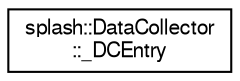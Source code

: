 digraph "Graphical Class Hierarchy"
{
  edge [fontname="FreeSans",fontsize="10",labelfontname="FreeSans",labelfontsize="10"];
  node [fontname="FreeSans",fontsize="10",shape=record];
  rankdir="LR";
  Node1 [label="splash::DataCollector\l::_DCEntry",height=0.2,width=0.4,color="black", fillcolor="white", style="filled",URL="$structsplash_1_1_data_collector_1_1___d_c_entry.html"];
}
